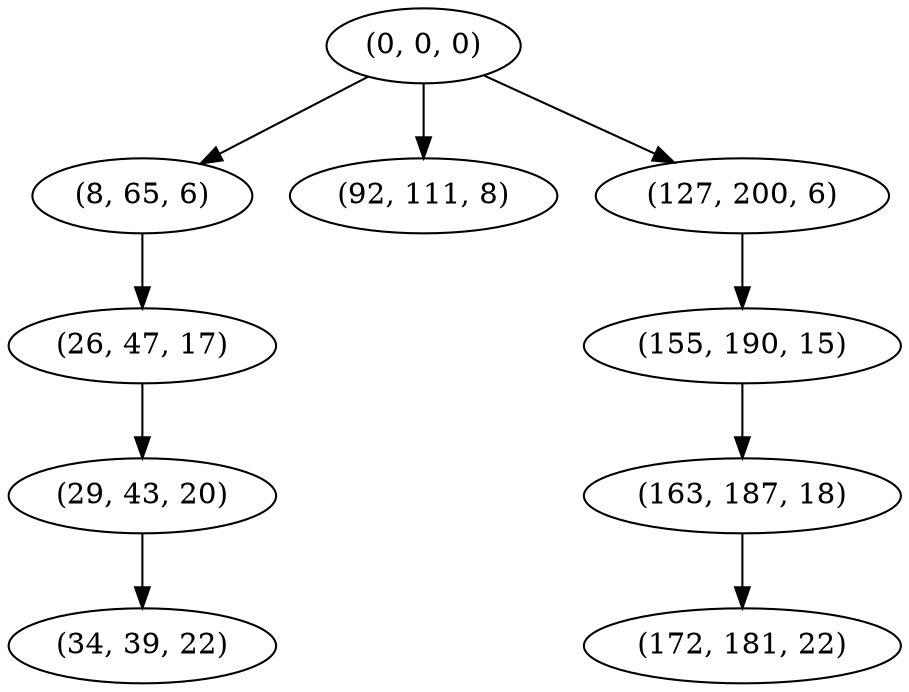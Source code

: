 digraph tree {
    "(0, 0, 0)";
    "(8, 65, 6)";
    "(26, 47, 17)";
    "(29, 43, 20)";
    "(34, 39, 22)";
    "(92, 111, 8)";
    "(127, 200, 6)";
    "(155, 190, 15)";
    "(163, 187, 18)";
    "(172, 181, 22)";
    "(0, 0, 0)" -> "(8, 65, 6)";
    "(0, 0, 0)" -> "(92, 111, 8)";
    "(0, 0, 0)" -> "(127, 200, 6)";
    "(8, 65, 6)" -> "(26, 47, 17)";
    "(26, 47, 17)" -> "(29, 43, 20)";
    "(29, 43, 20)" -> "(34, 39, 22)";
    "(127, 200, 6)" -> "(155, 190, 15)";
    "(155, 190, 15)" -> "(163, 187, 18)";
    "(163, 187, 18)" -> "(172, 181, 22)";
}
